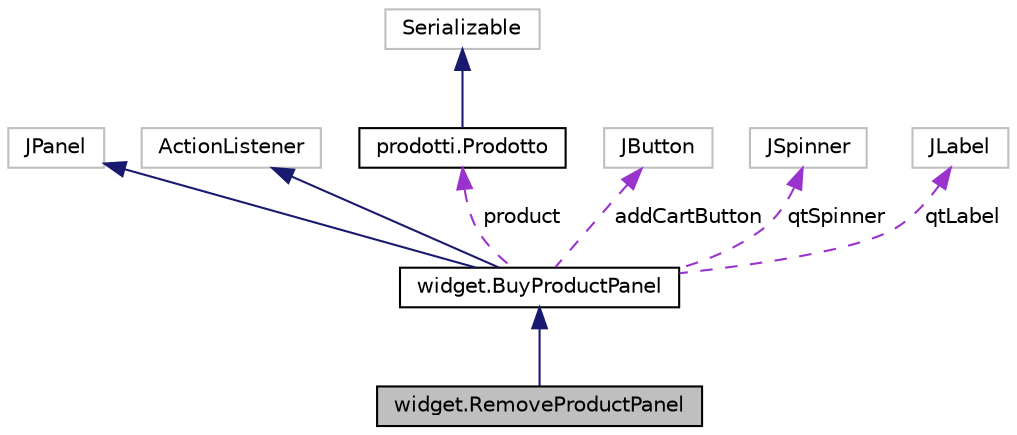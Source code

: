 digraph "widget.RemoveProductPanel"
{
  edge [fontname="Helvetica",fontsize="10",labelfontname="Helvetica",labelfontsize="10"];
  node [fontname="Helvetica",fontsize="10",shape=record];
  Node1 [label="widget.RemoveProductPanel",height=0.2,width=0.4,color="black", fillcolor="grey75", style="filled", fontcolor="black"];
  Node2 -> Node1 [dir="back",color="midnightblue",fontsize="10",style="solid",fontname="Helvetica"];
  Node2 [label="widget.BuyProductPanel",height=0.2,width=0.4,color="black", fillcolor="white", style="filled",URL="$classwidget_1_1_buy_product_panel.html",tooltip="Classe che implementa un widget per la presentazione di un prodotto per essere acquistato. "];
  Node3 -> Node2 [dir="back",color="midnightblue",fontsize="10",style="solid",fontname="Helvetica"];
  Node3 [label="JPanel",height=0.2,width=0.4,color="grey75", fillcolor="white", style="filled"];
  Node4 -> Node2 [dir="back",color="midnightblue",fontsize="10",style="solid",fontname="Helvetica"];
  Node4 [label="ActionListener",height=0.2,width=0.4,color="grey75", fillcolor="white", style="filled"];
  Node5 -> Node2 [dir="back",color="darkorchid3",fontsize="10",style="dashed",label=" product" ,fontname="Helvetica"];
  Node5 [label="prodotti.Prodotto",height=0.2,width=0.4,color="black", fillcolor="white", style="filled",URL="$classprodotti_1_1_prodotto.html",tooltip="Classe che rappresenta un singolo prodotto senza sconti. "];
  Node6 -> Node5 [dir="back",color="midnightblue",fontsize="10",style="solid",fontname="Helvetica"];
  Node6 [label="Serializable",height=0.2,width=0.4,color="grey75", fillcolor="white", style="filled"];
  Node7 -> Node2 [dir="back",color="darkorchid3",fontsize="10",style="dashed",label=" addCartButton" ,fontname="Helvetica"];
  Node7 [label="JButton",height=0.2,width=0.4,color="grey75", fillcolor="white", style="filled"];
  Node8 -> Node2 [dir="back",color="darkorchid3",fontsize="10",style="dashed",label=" qtSpinner" ,fontname="Helvetica"];
  Node8 [label="JSpinner",height=0.2,width=0.4,color="grey75", fillcolor="white", style="filled"];
  Node9 -> Node2 [dir="back",color="darkorchid3",fontsize="10",style="dashed",label=" qtLabel" ,fontname="Helvetica"];
  Node9 [label="JLabel",height=0.2,width=0.4,color="grey75", fillcolor="white", style="filled"];
}
